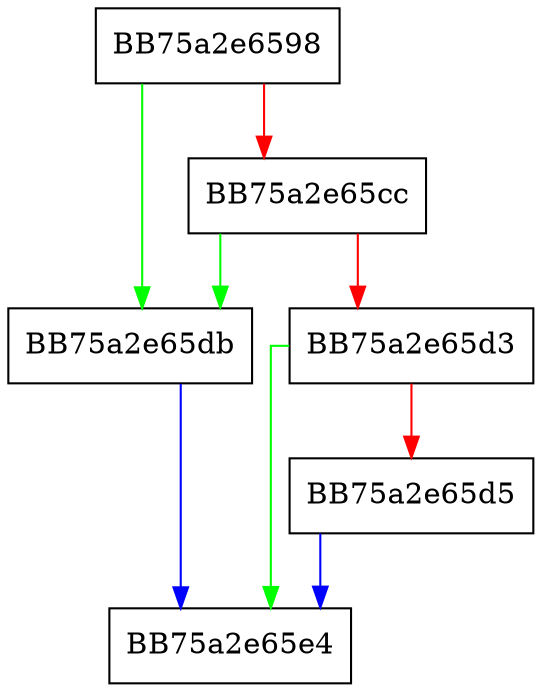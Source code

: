 digraph StringVPrintfWorkerW {
  node [shape="box"];
  graph [splines=ortho];
  BB75a2e6598 -> BB75a2e65db [color="green"];
  BB75a2e6598 -> BB75a2e65cc [color="red"];
  BB75a2e65cc -> BB75a2e65db [color="green"];
  BB75a2e65cc -> BB75a2e65d3 [color="red"];
  BB75a2e65d3 -> BB75a2e65e4 [color="green"];
  BB75a2e65d3 -> BB75a2e65d5 [color="red"];
  BB75a2e65d5 -> BB75a2e65e4 [color="blue"];
  BB75a2e65db -> BB75a2e65e4 [color="blue"];
}